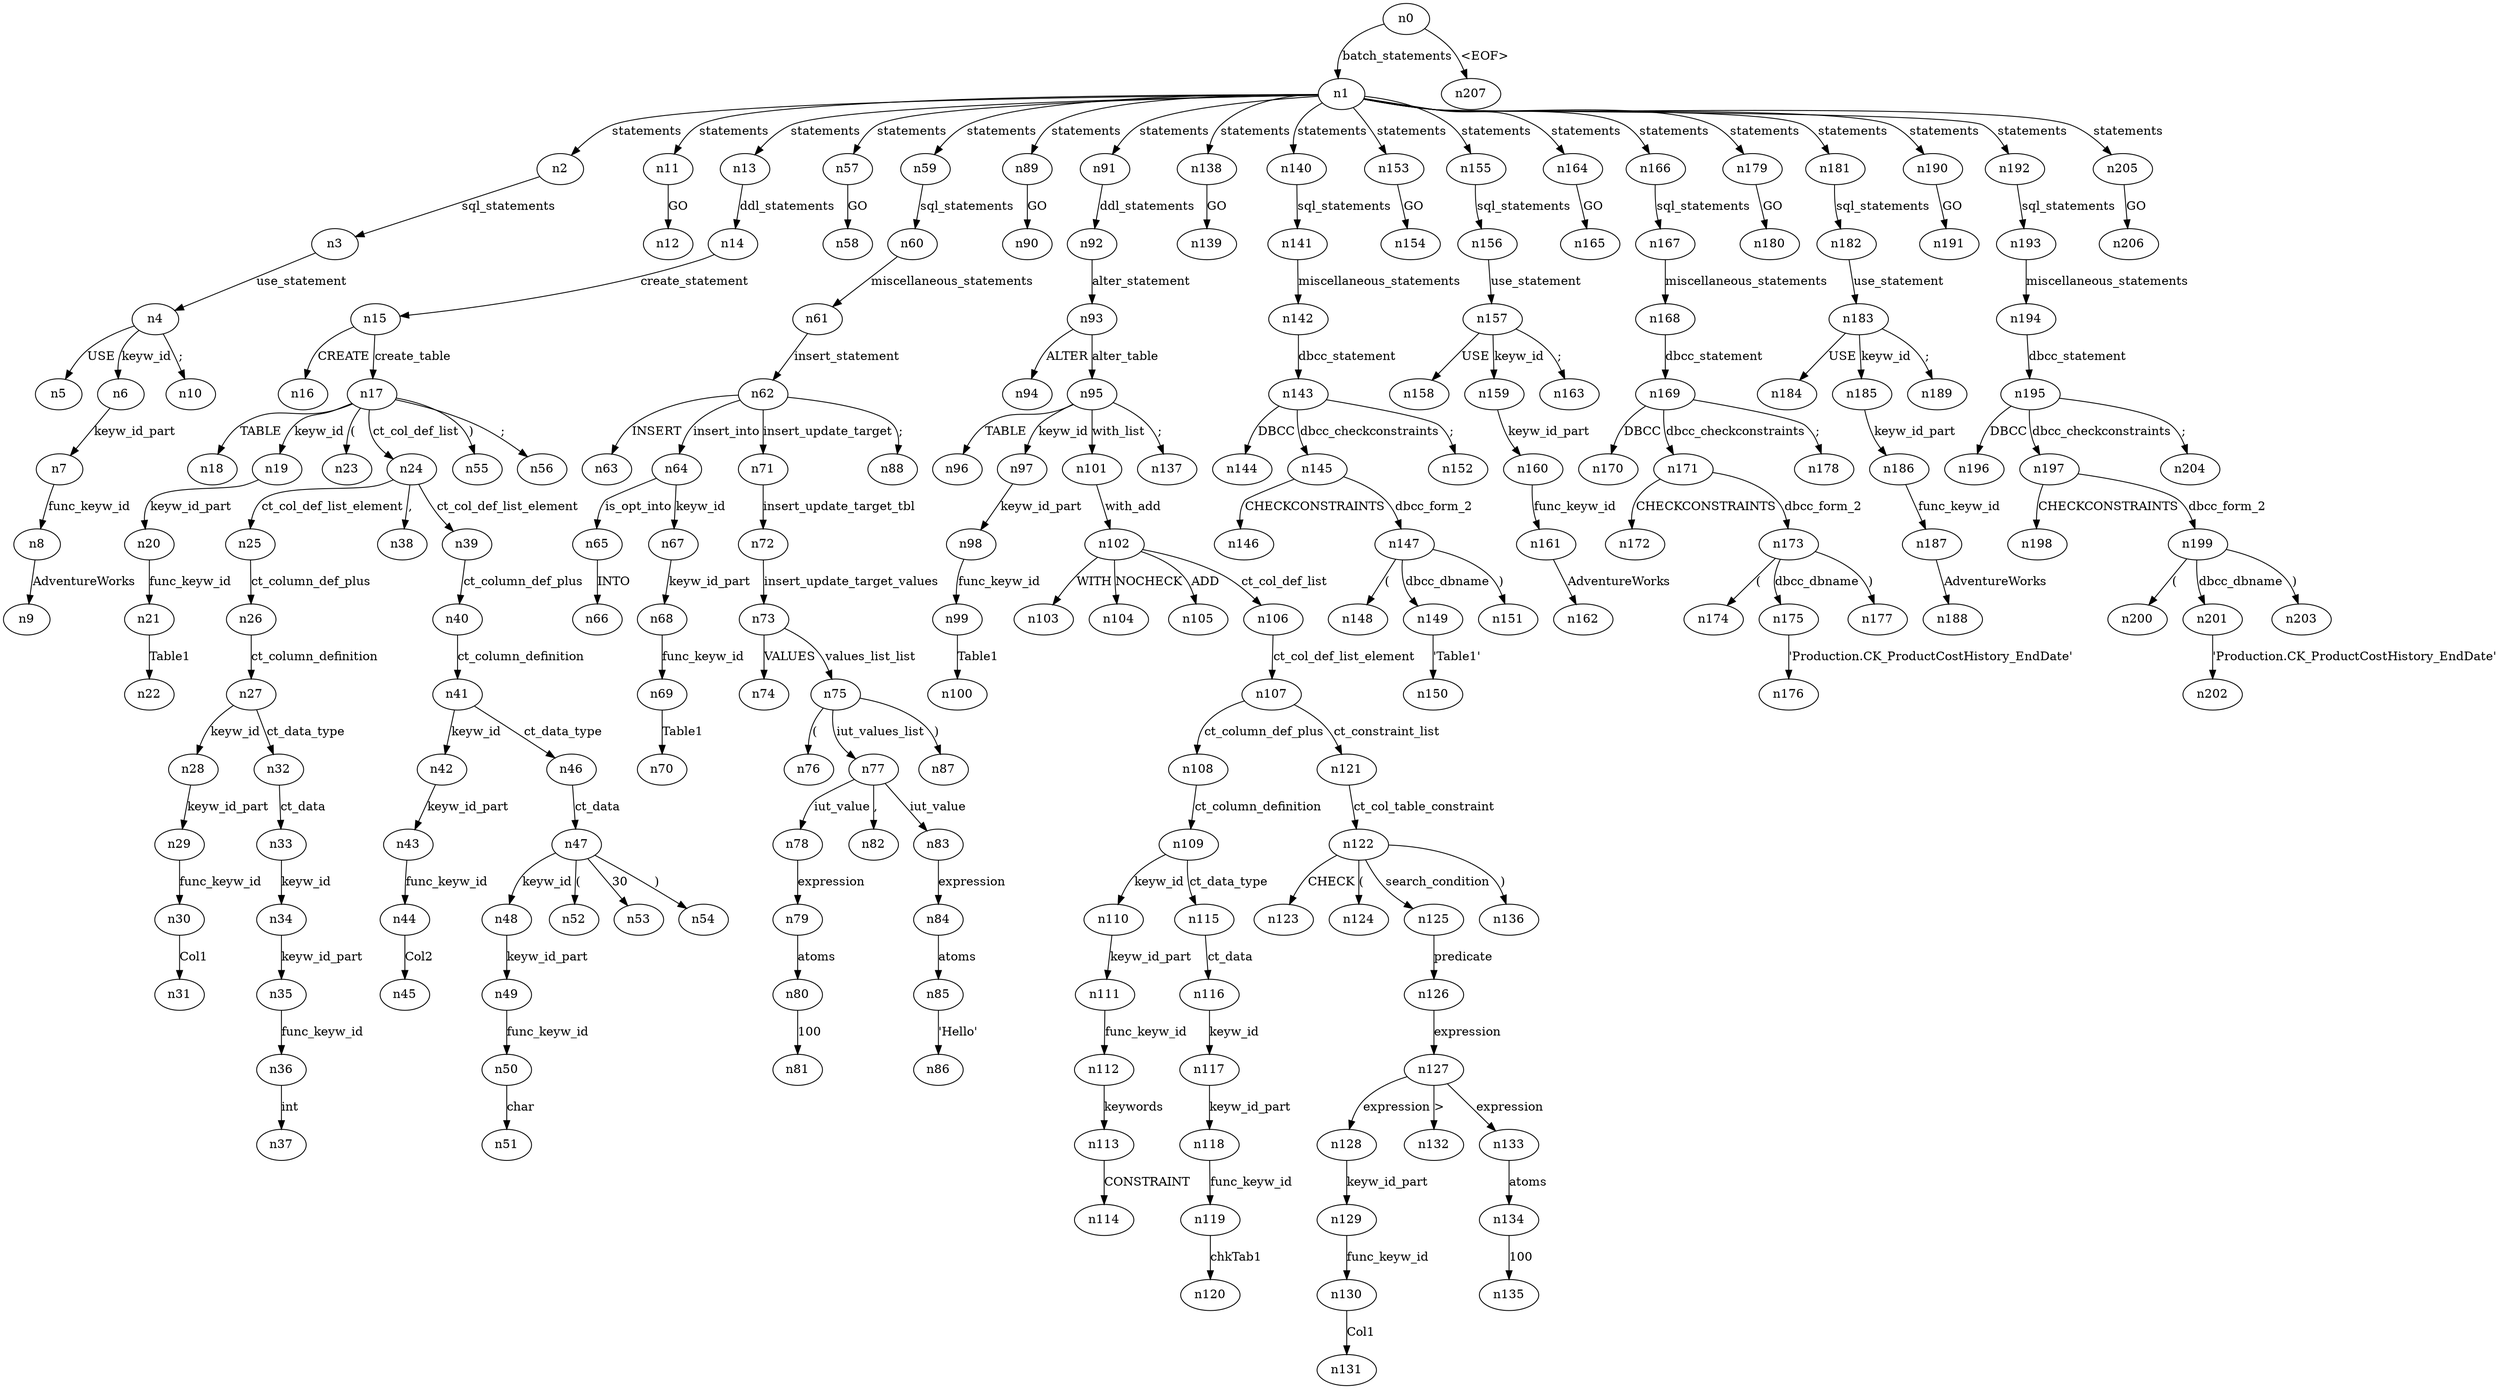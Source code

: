 digraph ParseTree {
  n0 -> n1 [label="batch_statements"];
  n1 -> n2 [label="statements"];
  n2 -> n3 [label="sql_statements"];
  n3 -> n4 [label="use_statement"];
  n4 -> n5 [label="USE"];
  n4 -> n6 [label="keyw_id"];
  n6 -> n7 [label="keyw_id_part"];
  n7 -> n8 [label="func_keyw_id"];
  n8 -> n9 [label="AdventureWorks"];
  n4 -> n10 [label=";"];
  n1 -> n11 [label="statements"];
  n11 -> n12 [label="GO"];
  n1 -> n13 [label="statements"];
  n13 -> n14 [label="ddl_statements"];
  n14 -> n15 [label="create_statement"];
  n15 -> n16 [label="CREATE"];
  n15 -> n17 [label="create_table"];
  n17 -> n18 [label="TABLE"];
  n17 -> n19 [label="keyw_id"];
  n19 -> n20 [label="keyw_id_part"];
  n20 -> n21 [label="func_keyw_id"];
  n21 -> n22 [label="Table1"];
  n17 -> n23 [label="("];
  n17 -> n24 [label="ct_col_def_list"];
  n24 -> n25 [label="ct_col_def_list_element"];
  n25 -> n26 [label="ct_column_def_plus"];
  n26 -> n27 [label="ct_column_definition"];
  n27 -> n28 [label="keyw_id"];
  n28 -> n29 [label="keyw_id_part"];
  n29 -> n30 [label="func_keyw_id"];
  n30 -> n31 [label="Col1"];
  n27 -> n32 [label="ct_data_type"];
  n32 -> n33 [label="ct_data"];
  n33 -> n34 [label="keyw_id"];
  n34 -> n35 [label="keyw_id_part"];
  n35 -> n36 [label="func_keyw_id"];
  n36 -> n37 [label="int"];
  n24 -> n38 [label=","];
  n24 -> n39 [label="ct_col_def_list_element"];
  n39 -> n40 [label="ct_column_def_plus"];
  n40 -> n41 [label="ct_column_definition"];
  n41 -> n42 [label="keyw_id"];
  n42 -> n43 [label="keyw_id_part"];
  n43 -> n44 [label="func_keyw_id"];
  n44 -> n45 [label="Col2"];
  n41 -> n46 [label="ct_data_type"];
  n46 -> n47 [label="ct_data"];
  n47 -> n48 [label="keyw_id"];
  n48 -> n49 [label="keyw_id_part"];
  n49 -> n50 [label="func_keyw_id"];
  n50 -> n51 [label="char"];
  n47 -> n52 [label="("];
  n47 -> n53 [label="30"];
  n47 -> n54 [label=")"];
  n17 -> n55 [label=")"];
  n17 -> n56 [label=";"];
  n1 -> n57 [label="statements"];
  n57 -> n58 [label="GO"];
  n1 -> n59 [label="statements"];
  n59 -> n60 [label="sql_statements"];
  n60 -> n61 [label="miscellaneous_statements"];
  n61 -> n62 [label="insert_statement"];
  n62 -> n63 [label="INSERT"];
  n62 -> n64 [label="insert_into"];
  n64 -> n65 [label="is_opt_into"];
  n65 -> n66 [label="INTO"];
  n64 -> n67 [label="keyw_id"];
  n67 -> n68 [label="keyw_id_part"];
  n68 -> n69 [label="func_keyw_id"];
  n69 -> n70 [label="Table1"];
  n62 -> n71 [label="insert_update_target"];
  n71 -> n72 [label="insert_update_target_tbl"];
  n72 -> n73 [label="insert_update_target_values"];
  n73 -> n74 [label="VALUES"];
  n73 -> n75 [label="values_list_list"];
  n75 -> n76 [label="("];
  n75 -> n77 [label="iut_values_list"];
  n77 -> n78 [label="iut_value"];
  n78 -> n79 [label="expression"];
  n79 -> n80 [label="atoms"];
  n80 -> n81 [label="100"];
  n77 -> n82 [label=","];
  n77 -> n83 [label="iut_value"];
  n83 -> n84 [label="expression"];
  n84 -> n85 [label="atoms"];
  n85 -> n86 [label="'Hello'"];
  n75 -> n87 [label=")"];
  n62 -> n88 [label=";"];
  n1 -> n89 [label="statements"];
  n89 -> n90 [label="GO"];
  n1 -> n91 [label="statements"];
  n91 -> n92 [label="ddl_statements"];
  n92 -> n93 [label="alter_statement"];
  n93 -> n94 [label="ALTER"];
  n93 -> n95 [label="alter_table"];
  n95 -> n96 [label="TABLE"];
  n95 -> n97 [label="keyw_id"];
  n97 -> n98 [label="keyw_id_part"];
  n98 -> n99 [label="func_keyw_id"];
  n99 -> n100 [label="Table1"];
  n95 -> n101 [label="with_list"];
  n101 -> n102 [label="with_add"];
  n102 -> n103 [label="WITH"];
  n102 -> n104 [label="NOCHECK"];
  n102 -> n105 [label="ADD"];
  n102 -> n106 [label="ct_col_def_list"];
  n106 -> n107 [label="ct_col_def_list_element"];
  n107 -> n108 [label="ct_column_def_plus"];
  n108 -> n109 [label="ct_column_definition"];
  n109 -> n110 [label="keyw_id"];
  n110 -> n111 [label="keyw_id_part"];
  n111 -> n112 [label="func_keyw_id"];
  n112 -> n113 [label="keywords"];
  n113 -> n114 [label="CONSTRAINT"];
  n109 -> n115 [label="ct_data_type"];
  n115 -> n116 [label="ct_data"];
  n116 -> n117 [label="keyw_id"];
  n117 -> n118 [label="keyw_id_part"];
  n118 -> n119 [label="func_keyw_id"];
  n119 -> n120 [label="chkTab1"];
  n107 -> n121 [label="ct_constraint_list"];
  n121 -> n122 [label="ct_col_table_constraint"];
  n122 -> n123 [label="CHECK"];
  n122 -> n124 [label="("];
  n122 -> n125 [label="search_condition"];
  n125 -> n126 [label="predicate"];
  n126 -> n127 [label="expression"];
  n127 -> n128 [label="expression"];
  n128 -> n129 [label="keyw_id_part"];
  n129 -> n130 [label="func_keyw_id"];
  n130 -> n131 [label="Col1"];
  n127 -> n132 [label=">"];
  n127 -> n133 [label="expression"];
  n133 -> n134 [label="atoms"];
  n134 -> n135 [label="100"];
  n122 -> n136 [label=")"];
  n95 -> n137 [label=";"];
  n1 -> n138 [label="statements"];
  n138 -> n139 [label="GO"];
  n1 -> n140 [label="statements"];
  n140 -> n141 [label="sql_statements"];
  n141 -> n142 [label="miscellaneous_statements"];
  n142 -> n143 [label="dbcc_statement"];
  n143 -> n144 [label="DBCC"];
  n143 -> n145 [label="dbcc_checkconstraints"];
  n145 -> n146 [label="CHECKCONSTRAINTS"];
  n145 -> n147 [label="dbcc_form_2"];
  n147 -> n148 [label="("];
  n147 -> n149 [label="dbcc_dbname"];
  n149 -> n150 [label="'Table1'"];
  n147 -> n151 [label=")"];
  n143 -> n152 [label=";"];
  n1 -> n153 [label="statements"];
  n153 -> n154 [label="GO"];
  n1 -> n155 [label="statements"];
  n155 -> n156 [label="sql_statements"];
  n156 -> n157 [label="use_statement"];
  n157 -> n158 [label="USE"];
  n157 -> n159 [label="keyw_id"];
  n159 -> n160 [label="keyw_id_part"];
  n160 -> n161 [label="func_keyw_id"];
  n161 -> n162 [label="AdventureWorks"];
  n157 -> n163 [label=";"];
  n1 -> n164 [label="statements"];
  n164 -> n165 [label="GO"];
  n1 -> n166 [label="statements"];
  n166 -> n167 [label="sql_statements"];
  n167 -> n168 [label="miscellaneous_statements"];
  n168 -> n169 [label="dbcc_statement"];
  n169 -> n170 [label="DBCC"];
  n169 -> n171 [label="dbcc_checkconstraints"];
  n171 -> n172 [label="CHECKCONSTRAINTS"];
  n171 -> n173 [label="dbcc_form_2"];
  n173 -> n174 [label="("];
  n173 -> n175 [label="dbcc_dbname"];
  n175 -> n176 [label="'Production.CK_ProductCostHistory_EndDate'"];
  n173 -> n177 [label=")"];
  n169 -> n178 [label=";"];
  n1 -> n179 [label="statements"];
  n179 -> n180 [label="GO"];
  n1 -> n181 [label="statements"];
  n181 -> n182 [label="sql_statements"];
  n182 -> n183 [label="use_statement"];
  n183 -> n184 [label="USE"];
  n183 -> n185 [label="keyw_id"];
  n185 -> n186 [label="keyw_id_part"];
  n186 -> n187 [label="func_keyw_id"];
  n187 -> n188 [label="AdventureWorks"];
  n183 -> n189 [label=";"];
  n1 -> n190 [label="statements"];
  n190 -> n191 [label="GO"];
  n1 -> n192 [label="statements"];
  n192 -> n193 [label="sql_statements"];
  n193 -> n194 [label="miscellaneous_statements"];
  n194 -> n195 [label="dbcc_statement"];
  n195 -> n196 [label="DBCC"];
  n195 -> n197 [label="dbcc_checkconstraints"];
  n197 -> n198 [label="CHECKCONSTRAINTS"];
  n197 -> n199 [label="dbcc_form_2"];
  n199 -> n200 [label="("];
  n199 -> n201 [label="dbcc_dbname"];
  n201 -> n202 [label="'Production.CK_ProductCostHistory_EndDate'"];
  n199 -> n203 [label=")"];
  n195 -> n204 [label=";"];
  n1 -> n205 [label="statements"];
  n205 -> n206 [label="GO"];
  n0 -> n207 [label="<EOF>"];
}